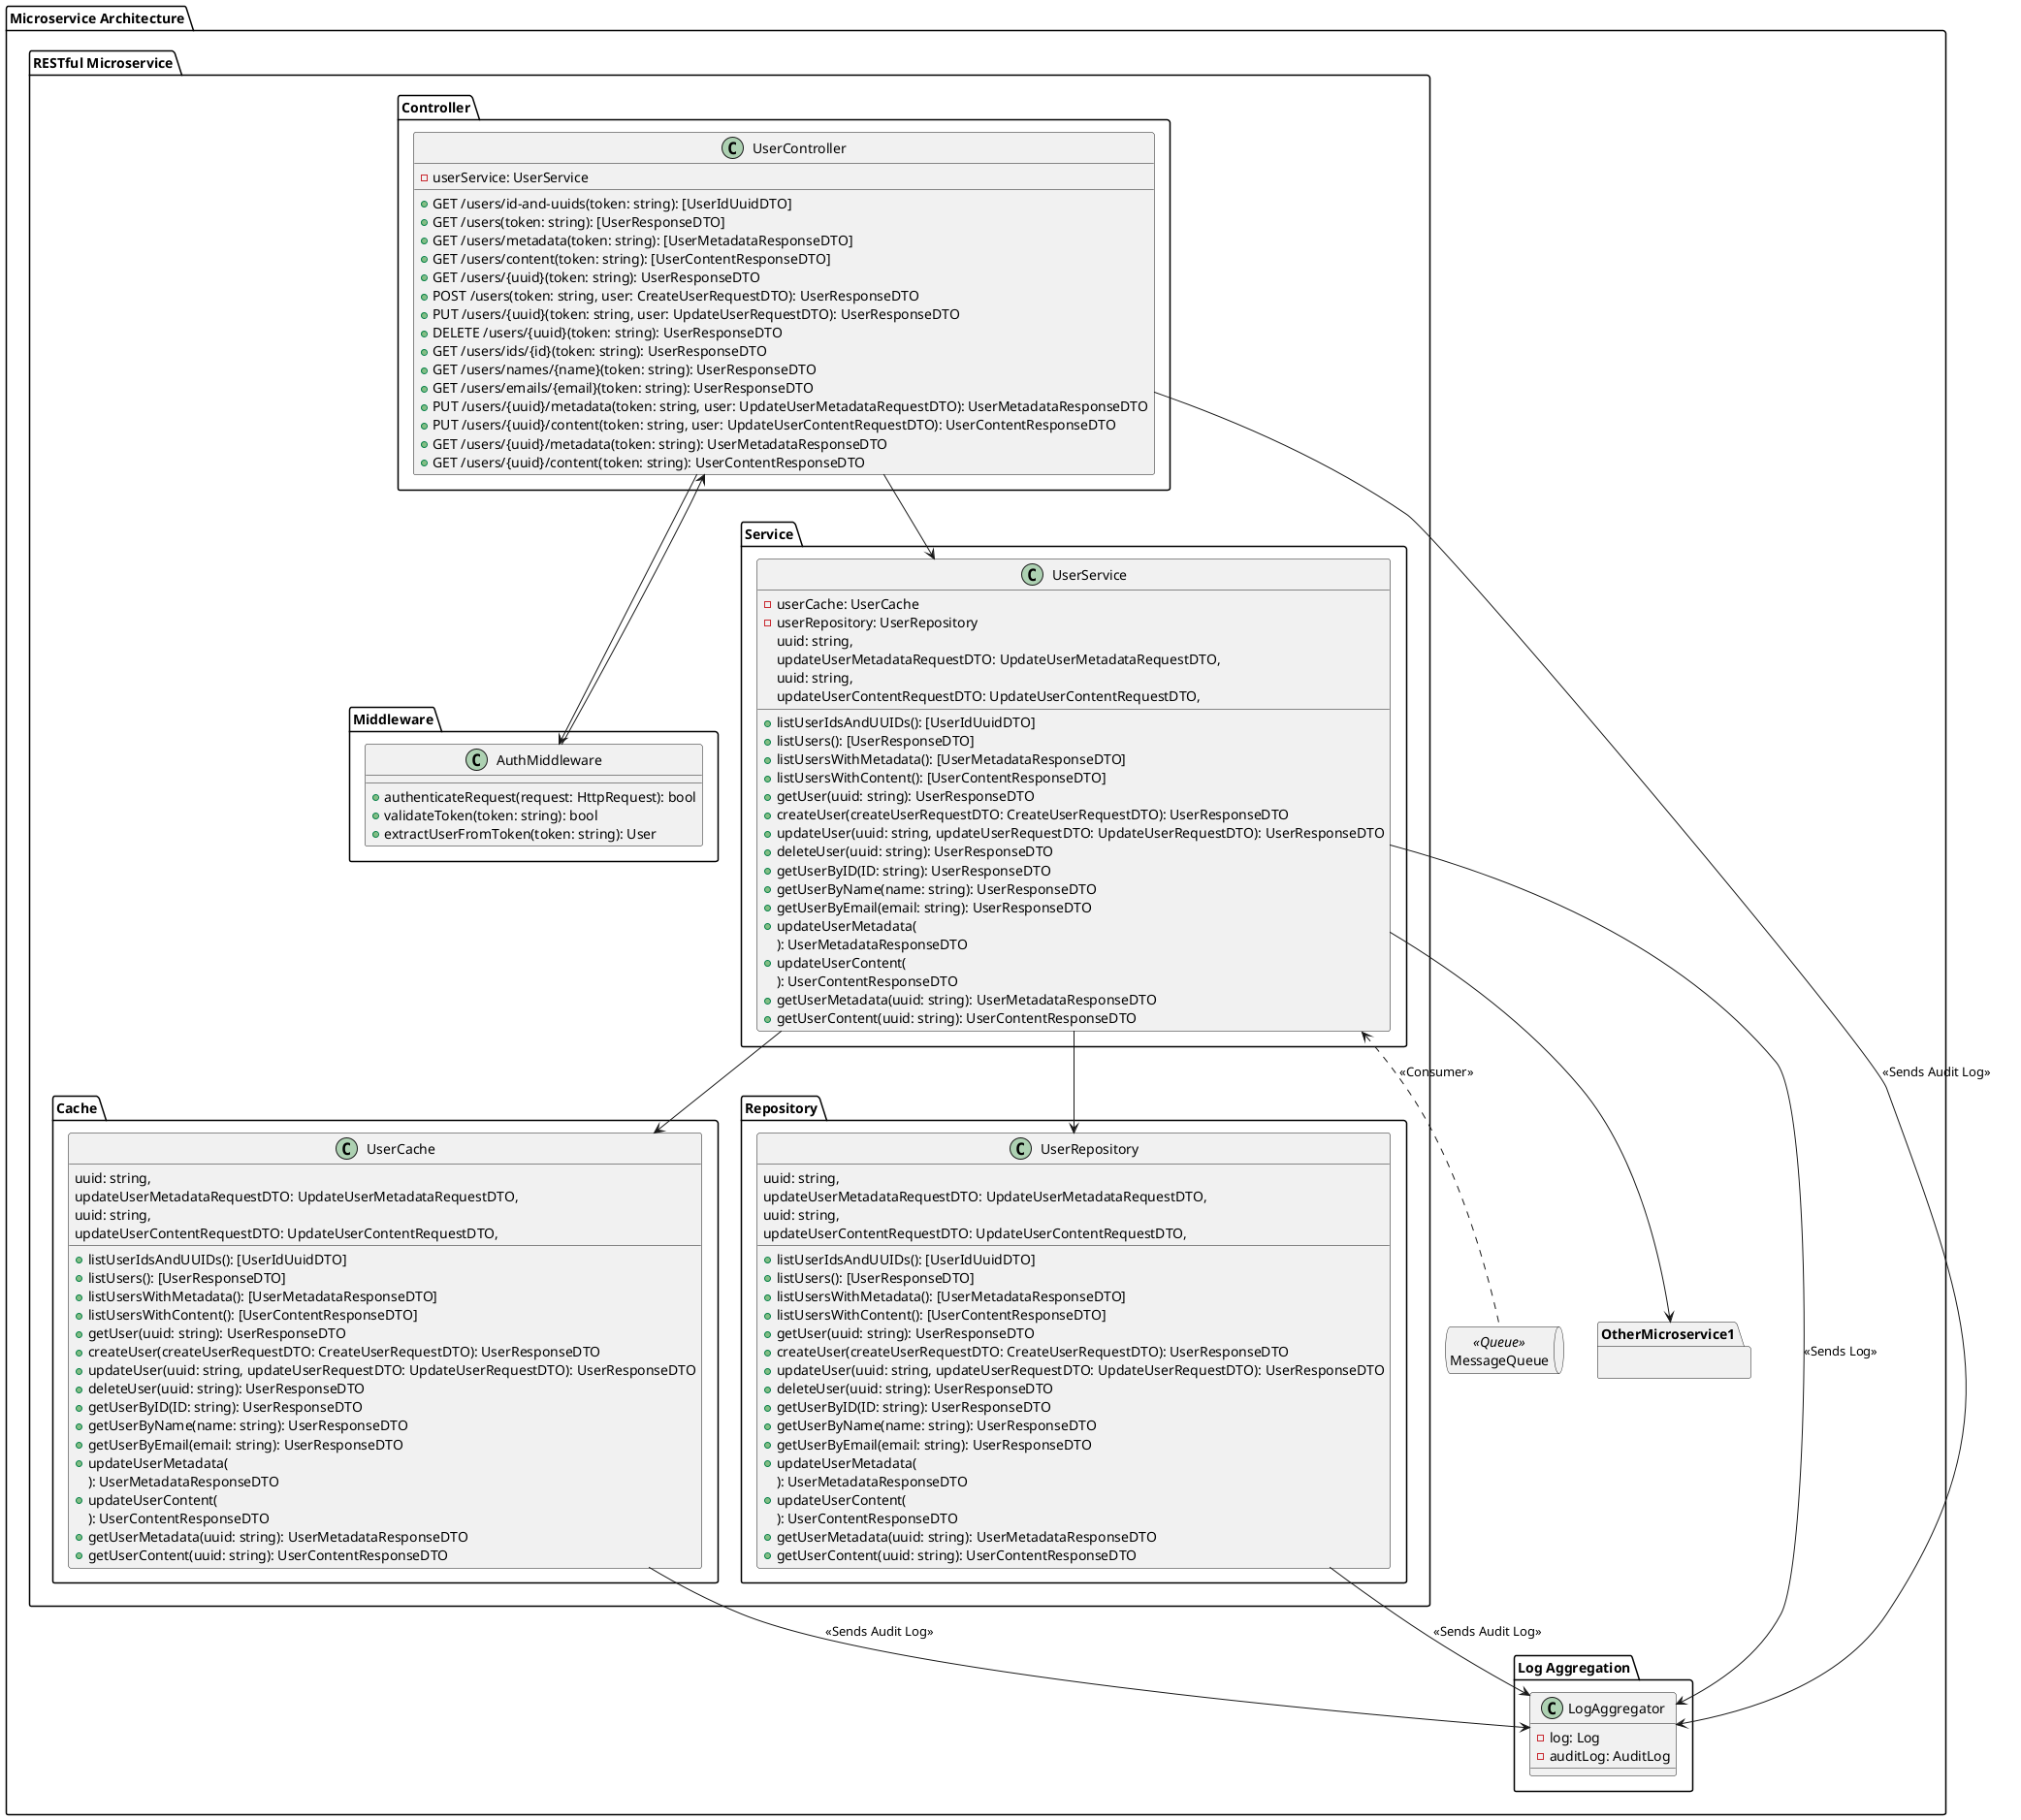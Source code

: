 @startuml

allowmixing

package "Microservice Architecture" {
    package "RESTful Microservice" {
        package "Controller" {
            class UserController {
                - userService: UserService
                + GET /users/id-and-uuids(token: string): [UserIdUuidDTO]
                + GET /users(token: string): [UserResponseDTO]
                + GET /users/metadata(token: string): [UserMetadataResponseDTO]
                + GET /users/content(token: string): [UserContentResponseDTO]
                + GET /users/{uuid}(token: string): UserResponseDTO
                + POST /users(token: string, user: CreateUserRequestDTO): UserResponseDTO
                + PUT /users/{uuid}(token: string, user: UpdateUserRequestDTO): UserResponseDTO
                + DELETE /users/{uuid}(token: string): UserResponseDTO
                + GET /users/ids/{id}(token: string): UserResponseDTO
                + GET /users/names/{name}(token: string): UserResponseDTO
                + GET /users/emails/{email}(token: string): UserResponseDTO
                + PUT /users/{uuid}/metadata(token: string, user: UpdateUserMetadataRequestDTO): UserMetadataResponseDTO
                + PUT /users/{uuid}/content(token: string, user: UpdateUserContentRequestDTO): UserContentResponseDTO
                + GET /users/{uuid}/metadata(token: string): UserMetadataResponseDTO
                + GET /users/{uuid}/content(token: string): UserContentResponseDTO
            }

            ' class "CreateUserRequestDTO" {
            '     + ID: string
            '     + UUID: string
            '     + metadata: UserMetadataDTO
            '     + content: UserContentDTO
            ' }

            ' class "GetUserByEmailRequestDTO" {
            '     + email: string
            ' }

            ' class "GetUserByIdRequestDTO" {
            '     + ID: string
            ' }

            ' class "GetUserByNameRequestDTO" {
            '     + name: string
            ' }

            ' class "GetUserByUsernameRequestDTO" {
            '     + username: string
            ' }

            ' class "GetUserByUuidRequestDTO" {
            '     + UUID: string
            ' }

            ' class "ListUserResponseDTO" {
            '     + users: UserResponseDTO[]
            ' }

            ' class "UpdateUserContentRequestDTO" {
            '     + UUID: string
            '     + content: UserContentDTO
            ' }

            ' class "UpdateUserMetadataRequestDTO" {
            '     + UUID: string
            '     + metadata: UserMetadataDTO
            ' }

            ' class "UpdateUserRequestDTO" {
            '     + UUID: string
            '     + metadata: UserMetadataDTO
            '     + content: UserContentDTO
            ' }

            ' class "UserContentResponseDTO" {
            '     + ID: string
            '     + UUID: string
            '     + content: UserContentDTO
            ' }

            ' class "UserContentDTO" {
            '     + email: string
            '     + phone: string
            '     + firstName: string
            '     + lastName: string
            '     + projectRoles: PROJECT_ROLE_TYPES[]
            '     + scrumRoles: SCRUM_ROLE_TYPES[]
            '     + password: string
            ' }

            ' class "UserIdUuidDTO" {
            '     + ID: string
            '     + UUID: string
            ' }

            ' class "UserMetadataResponseDTO" {
            '     + ID: string
            '     + UUID: string
            '     + metadata: UserMetadataDTO
            ' }

            ' class "UserMetadataDTO" {
            '     + name: string
            '     + dates: CommonDateDTO
            ' }

            ' class "UserResponseDTO" {
            '     + ID: string
            '     + UUID: string
            '     + metadata: UserMetadataDTO
            '     + content: UserContentDTO
            ' }

            ' class "UserDTO" {
            '     + ID: string
            '     + UUID: string
            '     + metadata: UserMetadataDTO
            '     + content: UserContentDTO
            ' }

            ' class "EmailDTO" {
            '     + email: string
            ' }

            ' class "PasswordDTO" {
            '     + password: string
            ' }

            ' class "PhoneDTO" {
            '     + phone: string
            ' }

            ' class "ProjectRoleDTO" {
            '     + projectRole: PROJECT_ROLE_TYPES
            ' }

            ' class "ProjectRolesDTO" {
            '     + projectRoles: PROJECT_ROLE_TYPES[]
            ' }

            ' class "ScrumRoleDTO" {
            '     + scrumRole: SCRUM_ROLE_TYPES
            ' }

            ' class "ScrumRolesDTO" {
            '     + scrumRoles: SCRUM_ROLE_TYPES[]
            ' }

            ' class "CommentDTO" {
            '     + ID: string
            '     + UUID: string
            '     + content: string
            '     + updatedBy: string
            '     + updatedAt: Date
            ' }

            ' class "CommonDateDTO" {
            '     + createdAt: Date
            '     + createdBy: string
            '     + updatedAt: Date
            '     + updatedBy: string
            '     + startedAt?: Date
            '     + startedBy?: string
            '     + startDate?: Date
            '     + endDate?: Date
            '     + completedAt?: Date
            '     + completedBy?: string
            ' }

            ' class "DurationDTO" {
            '     + ID: string
            '     + UUID: string
            '     + startDate: Date
            '     + endDate: Date
            ' }

            ' class "IdUuidStatusDTO" {
            '     + ID: string
            '     + UUID: string
            '     + status: GENERAL_STATUS_TYPES
            ' }

            ' class "IdUuidDTO" {
            '     + ID: string
            '     + UUID: string
            ' }

            ' class "NameUrlDTO" {
            '     + name: string
            '     + url: string
            ' }

            ' class "PaginationDTO" {
            '     + skip?: number
            '     + take?: number
            ' }

            ' class "RelationDTO" {
            '     + UUID: string
            '     + relationType: RELATION_TYPES
            '     + sourceUUID: string
            '     + targetUUID: string
            '     + createdAt: Date
            '     + updatedAt: Date
            ' }
        }

        package "Middleware" {
            class AuthMiddleware {
                + authenticateRequest(request: HttpRequest): bool
                + validateToken(token: string): bool
                + extractUserFromToken(token: string): User
            }
        }

        package "Service" {
            class UserService {
                - userCache: UserCache
                - userRepository: UserRepository
                + listUserIdsAndUUIDs(): [UserIdUuidDTO]
                + listUsers(): [UserResponseDTO]
                + listUsersWithMetadata(): [UserMetadataResponseDTO]
                + listUsersWithContent(): [UserContentResponseDTO]
                + getUser(uuid: string): UserResponseDTO
                + createUser(createUserRequestDTO: CreateUserRequestDTO): UserResponseDTO
                + updateUser(uuid: string, updateUserRequestDTO: UpdateUserRequestDTO): UserResponseDTO
                + deleteUser(uuid: string): UserResponseDTO
                + getUserByID(ID: string): UserResponseDTO
                + getUserByName(name: string): UserResponseDTO
                + getUserByEmail(email: string): UserResponseDTO
                + updateUserMetadata(
                    uuid: string,
                    updateUserMetadataRequestDTO: UpdateUserMetadataRequestDTO,
                ): UserMetadataResponseDTO
                + updateUserContent(
                    uuid: string,
                    updateUserContentRequestDTO: UpdateUserContentRequestDTO,
                ): UserContentResponseDTO
                + getUserMetadata(uuid: string): UserMetadataResponseDTO
                + getUserContent(uuid: string): UserContentResponseDTO
            }
        }

        package "Cache" {
            class UserCache {
                + listUserIdsAndUUIDs(): [UserIdUuidDTO]
                + listUsers(): [UserResponseDTO]
                + listUsersWithMetadata(): [UserMetadataResponseDTO]
                + listUsersWithContent(): [UserContentResponseDTO]
                + getUser(uuid: string): UserResponseDTO
                + createUser(createUserRequestDTO: CreateUserRequestDTO): UserResponseDTO
                + updateUser(uuid: string, updateUserRequestDTO: UpdateUserRequestDTO): UserResponseDTO
                + deleteUser(uuid: string): UserResponseDTO
                + getUserByID(ID: string): UserResponseDTO
                + getUserByName(name: string): UserResponseDTO
                + getUserByEmail(email: string): UserResponseDTO
                + updateUserMetadata(
                    uuid: string,
                    updateUserMetadataRequestDTO: UpdateUserMetadataRequestDTO,
                ): UserMetadataResponseDTO
                + updateUserContent(
                    uuid: string,
                    updateUserContentRequestDTO: UpdateUserContentRequestDTO,
                ): UserContentResponseDTO
                + getUserMetadata(uuid: string): UserMetadataResponseDTO
                + getUserContent(uuid: string): UserContentResponseDTO
            }
        }

        package "Repository" {
            class UserRepository {
                + listUserIdsAndUUIDs(): [UserIdUuidDTO]
                + listUsers(): [UserResponseDTO]
                + listUsersWithMetadata(): [UserMetadataResponseDTO]
                + listUsersWithContent(): [UserContentResponseDTO]
                + getUser(uuid: string): UserResponseDTO
                + createUser(createUserRequestDTO: CreateUserRequestDTO): UserResponseDTO
                + updateUser(uuid: string, updateUserRequestDTO: UpdateUserRequestDTO): UserResponseDTO
                + deleteUser(uuid: string): UserResponseDTO
                + getUserByID(ID: string): UserResponseDTO
                + getUserByName(name: string): UserResponseDTO
                + getUserByEmail(email: string): UserResponseDTO
                + updateUserMetadata(
                    uuid: string,
                    updateUserMetadataRequestDTO: UpdateUserMetadataRequestDTO,
                ): UserMetadataResponseDTO
                + updateUserContent(
                    uuid: string,
                    updateUserContentRequestDTO: UpdateUserContentRequestDTO,
                ): UserContentResponseDTO
                + getUserMetadata(uuid: string): UserMetadataResponseDTO
                + getUserContent(uuid: string): UserContentResponseDTO
            }

            ' !define TABLE_COLUMNS(COLUMN_LIST)
            ' class UserTable {
            '     + ID: string
            '     + UUID: string
            '     + metadata: UserMetadataTable
            '     + content: UserContentTable
            ' }

            ' class UserMetadataTable {
            '     + name: string
            '     + dates: CommonDateTable
            ' }

            ' class UserContentTable {
            '     + email: string
            '     + phone: string
            '     + firstName: string
            '     + lastName: string
            '     + projectRoles: PROJECT_ROLE_TYPES[]
            '     + scrumRoles: SCRUM_ROLE_TYPES[]
            '     + password: string
            ' }

            ' class CommonDateTable {
            '     + createdAt: Date
            '     + createdBy: string
            '     + updatedAt: Date
            '     + updatedBy: string
            '     + startedAt?: Date
            '     + startedBy?: string
            '     + startDate?: Date
            '     + endDate?: Date
            '     + completedAt?: Date
            '     + completedBy?: string
            ' }

            ' class CommentTable {
            '     + ID: string
            '     + UUID: string
            '     + content: string
            '     + updatedBy: string
            '     + updatedAt: Date
            ' }

            ' class DurationTable {
            '     + ID: string
            '     + UUID: string
            '     + startDate: Date
            '     + endDate: Date
            ' }

            ' class IdUuidStatusTable {
            '     + ID: string
            '     + UUID: string
            '     + status: GENERAL_STATUS_TYPES
            ' }

            ' class IdUuidTable {
            '     + ID: string
            '     + UUID: string
            ' }

            ' class NameUrlTable {
            '     + name: string
            '     + url: string
            ' }

            ' class PaginationTable {
            '     + skip?: number
            '     + take?: number
            ' }

            ' class RelationTable {
            '     + UUID: string
            '     + relationType: RELATION_TYPES
            '     + sourceUUID: string
            '     + targetUUID: string
            '     + createdAt: Date
            '     + updatedAt: Date
            ' }
        }

        UserController --> UserService
        UserController --> AuthMiddleware
        AuthMiddleware --> UserController
        UserService --> UserRepository
        UserService --> UserCache
    }

    UserService -down-> OtherMicroservice1

    package "Other Microservice 1" as OtherMicroservice1 {
        ' // Other Microservice 1 components
    }

    queue MessageQueue <<Queue>>
    MessageQueue .up.> UserService : <<Consumer>>

    package "Log Aggregation" {
        class LogAggregator {
            - log: Log
            - auditLog: AuditLog
        }

        ' class AuditLog {
        '     + message: String
        '     + timestamp: DateTime
        ' }

        ' class Log {
        '     + message: String
        '     + timestamp: DateTime
        ' }
    }

    UserController --> LogAggregator : <<Sends Audit Log>>
    UserCache --> LogAggregator : <<Sends Audit Log>>
    UserRepository --> LogAggregator : <<Sends Audit Log>>
    UserService --> LogAggregator : <<Sends Log>>
}

@enduml
